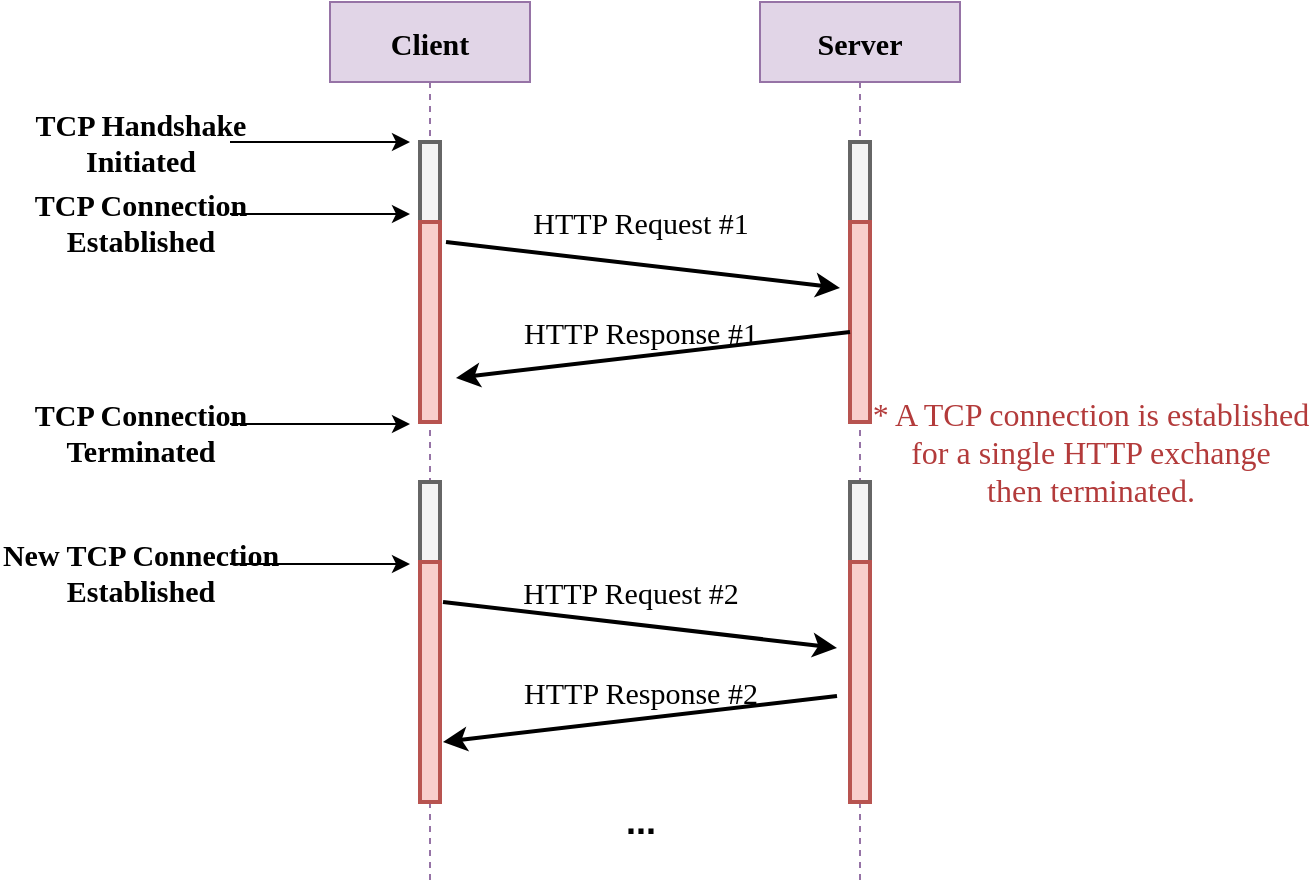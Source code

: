 <mxfile version="20.2.0" type="device"><diagram id="kgpKYQtTHZ0yAKxKKP6v" name="Page-1"><mxGraphModel dx="1247" dy="690" grid="1" gridSize="10" guides="1" tooltips="1" connect="1" arrows="1" fold="1" page="1" pageScale="1" pageWidth="850" pageHeight="1100" math="0" shadow="0"><root><mxCell id="0"/><mxCell id="1" parent="0"/><mxCell id="3nuBFxr9cyL0pnOWT2aG-1" value="Client" style="shape=umlLifeline;perimeter=lifelinePerimeter;container=1;collapsible=0;recursiveResize=0;rounded=0;shadow=0;strokeWidth=1;fillColor=#e1d5e7;strokeColor=#9673a6;fontStyle=1;fontFamily=Ubuntu Condensed;fontSource=https%3A%2F%2Ffonts.googleapis.com%2Fcss%3Ffamily%3DUbuntu%2BCondensed;fontSize=15;" parent="1" vertex="1"><mxGeometry x="210" y="180" width="100" height="440" as="geometry"/></mxCell><mxCell id="3nuBFxr9cyL0pnOWT2aG-2" value="" style="points=[];perimeter=orthogonalPerimeter;rounded=0;shadow=0;strokeWidth=2;fillColor=#f5f5f5;strokeColor=#666666;fontColor=#333333;fontFamily=Ubuntu Condensed;fontSource=https%3A%2F%2Ffonts.googleapis.com%2Fcss%3Ffamily%3DUbuntu%2BCondensed;fontSize=15;" parent="3nuBFxr9cyL0pnOWT2aG-1" vertex="1"><mxGeometry x="45" y="70" width="10" height="140" as="geometry"/></mxCell><mxCell id="Wj-A9d42RCxFX4x_4i0x-10" value="" style="points=[];perimeter=orthogonalPerimeter;rounded=0;shadow=0;strokeWidth=2;fillColor=#f8cecc;strokeColor=#b85450;fontFamily=Ubuntu Condensed;fontSource=https%3A%2F%2Ffonts.googleapis.com%2Fcss%3Ffamily%3DUbuntu%2BCondensed;fontSize=15;" parent="3nuBFxr9cyL0pnOWT2aG-1" vertex="1"><mxGeometry x="45" y="110" width="10" height="100" as="geometry"/></mxCell><mxCell id="Wj-A9d42RCxFX4x_4i0x-28" value="" style="endArrow=classic;html=1;rounded=0;fontSize=15;strokeWidth=1;fontFamily=Ubuntu Condensed;fontSource=https%3A%2F%2Ffonts.googleapis.com%2Fcss%3Ffamily%3DUbuntu%2BCondensed;" parent="3nuBFxr9cyL0pnOWT2aG-1" edge="1"><mxGeometry width="50" height="50" relative="1" as="geometry"><mxPoint x="-50" y="70" as="sourcePoint"/><mxPoint x="40" y="70" as="targetPoint"/></mxGeometry></mxCell><mxCell id="PWfLRqorOfpmCW9MzMby-7" value="" style="points=[];perimeter=orthogonalPerimeter;rounded=0;shadow=0;strokeWidth=2;fillColor=#f5f5f5;fontColor=#333333;strokeColor=#666666;fontFamily=Ubuntu Condensed;fontSource=https%3A%2F%2Ffonts.googleapis.com%2Fcss%3Ffamily%3DUbuntu%2BCondensed;fontSize=15;" vertex="1" parent="3nuBFxr9cyL0pnOWT2aG-1"><mxGeometry x="45" y="240" width="10" height="40" as="geometry"/></mxCell><mxCell id="PWfLRqorOfpmCW9MzMby-8" value="" style="points=[];perimeter=orthogonalPerimeter;rounded=0;shadow=0;strokeWidth=2;fillColor=#f8cecc;strokeColor=#b85450;fontFamily=Ubuntu Condensed;fontSource=https%3A%2F%2Ffonts.googleapis.com%2Fcss%3Ffamily%3DUbuntu%2BCondensed;fontSize=15;" vertex="1" parent="3nuBFxr9cyL0pnOWT2aG-1"><mxGeometry x="45" y="280" width="10" height="120" as="geometry"/></mxCell><mxCell id="3nuBFxr9cyL0pnOWT2aG-5" value="Server" style="shape=umlLifeline;perimeter=lifelinePerimeter;container=1;collapsible=0;recursiveResize=0;rounded=0;shadow=0;strokeWidth=1;fillColor=#e1d5e7;strokeColor=#9673a6;fontStyle=1;fontFamily=Ubuntu Condensed;fontSource=https%3A%2F%2Ffonts.googleapis.com%2Fcss%3Ffamily%3DUbuntu%2BCondensed;fontSize=15;" parent="1" vertex="1"><mxGeometry x="425" y="180" width="100" height="440" as="geometry"/></mxCell><mxCell id="3nuBFxr9cyL0pnOWT2aG-6" value="" style="points=[];perimeter=orthogonalPerimeter;rounded=0;shadow=0;strokeWidth=2;fillColor=#f5f5f5;fontColor=#333333;strokeColor=#666666;fontFamily=Ubuntu Condensed;fontSource=https%3A%2F%2Ffonts.googleapis.com%2Fcss%3Ffamily%3DUbuntu%2BCondensed;fontSize=15;" parent="3nuBFxr9cyL0pnOWT2aG-5" vertex="1"><mxGeometry x="45" y="70" width="10" height="140" as="geometry"/></mxCell><mxCell id="Wj-A9d42RCxFX4x_4i0x-29" value="" style="points=[];perimeter=orthogonalPerimeter;rounded=0;shadow=0;strokeWidth=2;fillColor=#f8cecc;strokeColor=#b85450;fontFamily=Ubuntu Condensed;fontSource=https%3A%2F%2Ffonts.googleapis.com%2Fcss%3Ffamily%3DUbuntu%2BCondensed;fontSize=15;" parent="3nuBFxr9cyL0pnOWT2aG-5" vertex="1"><mxGeometry x="45" y="110" width="10" height="100" as="geometry"/></mxCell><mxCell id="PWfLRqorOfpmCW9MzMby-9" value="" style="points=[];perimeter=orthogonalPerimeter;rounded=0;shadow=0;strokeWidth=2;fillColor=#f5f5f5;fontColor=#333333;strokeColor=#666666;fontFamily=Ubuntu Condensed;fontSource=https%3A%2F%2Ffonts.googleapis.com%2Fcss%3Ffamily%3DUbuntu%2BCondensed;fontSize=15;" vertex="1" parent="3nuBFxr9cyL0pnOWT2aG-5"><mxGeometry x="45" y="240" width="10" height="40" as="geometry"/></mxCell><mxCell id="PWfLRqorOfpmCW9MzMby-10" value="" style="points=[];perimeter=orthogonalPerimeter;rounded=0;shadow=0;strokeWidth=2;fillColor=#f8cecc;strokeColor=#b85450;fontFamily=Ubuntu Condensed;fontSource=https%3A%2F%2Ffonts.googleapis.com%2Fcss%3Ffamily%3DUbuntu%2BCondensed;fontSize=15;" vertex="1" parent="3nuBFxr9cyL0pnOWT2aG-5"><mxGeometry x="45" y="280" width="10" height="120" as="geometry"/></mxCell><mxCell id="Wj-A9d42RCxFX4x_4i0x-3" value="" style="endArrow=classic;html=1;rounded=0;exitX=1.3;exitY=0.065;exitDx=0;exitDy=0;exitPerimeter=0;entryX=-0.5;entryY=0.139;entryDx=0;entryDy=0;entryPerimeter=0;strokeWidth=2;fontFamily=Ubuntu Condensed;fontSource=https%3A%2F%2Ffonts.googleapis.com%2Fcss%3Ffamily%3DUbuntu%2BCondensed;fontSize=15;" parent="1" edge="1"><mxGeometry width="50" height="50" relative="1" as="geometry"><mxPoint x="266.5" y="480" as="sourcePoint"/><mxPoint x="463.5" y="502.94" as="targetPoint"/></mxGeometry></mxCell><mxCell id="Wj-A9d42RCxFX4x_4i0x-2" value="" style="endArrow=classic;html=1;rounded=0;exitX=1.3;exitY=0.065;exitDx=0;exitDy=0;exitPerimeter=0;entryX=-0.5;entryY=0.139;entryDx=0;entryDy=0;entryPerimeter=0;strokeWidth=2;fontFamily=Ubuntu Condensed;fontSource=https%3A%2F%2Ffonts.googleapis.com%2Fcss%3Ffamily%3DUbuntu%2BCondensed;fontSize=15;" parent="1" edge="1"><mxGeometry width="50" height="50" relative="1" as="geometry"><mxPoint x="268" y="300" as="sourcePoint"/><mxPoint x="465" y="322.94" as="targetPoint"/></mxGeometry></mxCell><mxCell id="Wj-A9d42RCxFX4x_4i0x-11" value="" style="endArrow=classic;html=1;rounded=0;exitX=1.3;exitY=0.065;exitDx=0;exitDy=0;exitPerimeter=0;entryX=-0.5;entryY=0.139;entryDx=0;entryDy=0;entryPerimeter=0;strokeWidth=2;fontFamily=Ubuntu Condensed;fontSource=https%3A%2F%2Ffonts.googleapis.com%2Fcss%3Ffamily%3DUbuntu%2BCondensed;fontSize=15;" parent="1" edge="1"><mxGeometry width="50" height="50" relative="1" as="geometry"><mxPoint x="463.5" y="527.0" as="sourcePoint"/><mxPoint x="266.5" y="549.94" as="targetPoint"/></mxGeometry></mxCell><mxCell id="Wj-A9d42RCxFX4x_4i0x-12" value="" style="endArrow=classic;html=1;rounded=0;exitX=1.3;exitY=0.065;exitDx=0;exitDy=0;exitPerimeter=0;entryX=-0.5;entryY=0.139;entryDx=0;entryDy=0;entryPerimeter=0;strokeWidth=2;fontFamily=Ubuntu Condensed;fontSource=https%3A%2F%2Ffonts.googleapis.com%2Fcss%3Ffamily%3DUbuntu%2BCondensed;fontSize=15;" parent="1" edge="1"><mxGeometry width="50" height="50" relative="1" as="geometry"><mxPoint x="470" y="345" as="sourcePoint"/><mxPoint x="273" y="367.94" as="targetPoint"/></mxGeometry></mxCell><mxCell id="Wj-A9d42RCxFX4x_4i0x-14" value="HTTP Request #1" style="text;html=1;align=center;verticalAlign=middle;resizable=0;points=[];autosize=1;strokeColor=none;fillColor=none;fontFamily=Ubuntu Condensed;fontSource=https%3A%2F%2Ffonts.googleapis.com%2Fcss%3Ffamily%3DUbuntu%2BCondensed;fontSize=15;" parent="1" vertex="1"><mxGeometry x="305" y="275" width="120" height="30" as="geometry"/></mxCell><mxCell id="Wj-A9d42RCxFX4x_4i0x-17" value="HTTP Response #1" style="text;html=1;align=center;verticalAlign=middle;resizable=0;points=[];autosize=1;strokeColor=none;fillColor=none;fontFamily=Ubuntu Condensed;fontSource=https%3A%2F%2Ffonts.googleapis.com%2Fcss%3Ffamily%3DUbuntu%2BCondensed;fontSize=15;" parent="1" vertex="1"><mxGeometry x="300" y="330" width="130" height="30" as="geometry"/></mxCell><mxCell id="Wj-A9d42RCxFX4x_4i0x-21" value="TCP Handshake&lt;br style=&quot;font-size: 15px;&quot;&gt;Initiated" style="text;html=1;align=center;verticalAlign=middle;resizable=0;points=[];autosize=1;strokeColor=none;fillColor=none;fontStyle=1;fontFamily=Ubuntu Condensed;fontSource=https%3A%2F%2Ffonts.googleapis.com%2Fcss%3Ffamily%3DUbuntu%2BCondensed;fontSize=15;" parent="1" vertex="1"><mxGeometry x="60" y="225" width="110" height="50" as="geometry"/></mxCell><mxCell id="Wj-A9d42RCxFX4x_4i0x-22" value="TCP Connection&lt;br style=&quot;font-size: 15px;&quot;&gt;Established" style="text;html=1;align=center;verticalAlign=middle;resizable=0;points=[];autosize=1;strokeColor=none;fillColor=none;fontStyle=1;fontFamily=Ubuntu Condensed;fontSource=https%3A%2F%2Ffonts.googleapis.com%2Fcss%3Ffamily%3DUbuntu%2BCondensed;fontSize=15;" parent="1" vertex="1"><mxGeometry x="60" y="265" width="110" height="50" as="geometry"/></mxCell><mxCell id="Wj-A9d42RCxFX4x_4i0x-27" value="" style="endArrow=classic;html=1;rounded=0;fontSize=15;strokeWidth=1;fontFamily=Ubuntu Condensed;fontSource=https%3A%2F%2Ffonts.googleapis.com%2Fcss%3Ffamily%3DUbuntu%2BCondensed;" parent="1" edge="1"><mxGeometry width="50" height="50" relative="1" as="geometry"><mxPoint x="160" y="286" as="sourcePoint"/><mxPoint x="250" y="286" as="targetPoint"/></mxGeometry></mxCell><mxCell id="z7GBLJpVqkQ1SR8lPTER-1" value="* A TCP connection is established&lt;br&gt;for a single HTTP exchange&lt;br&gt;then terminated." style="text;html=1;align=center;verticalAlign=middle;resizable=0;points=[];autosize=1;strokeColor=none;fillColor=none;fontSize=16;fontFamily=Ubuntu Condensed;fontColor=#B33B3B;" parent="1" vertex="1"><mxGeometry x="480" y="370" width="220" height="70" as="geometry"/></mxCell><mxCell id="PWfLRqorOfpmCW9MzMby-4" value="HTTP Request #2" style="text;html=1;align=center;verticalAlign=middle;resizable=0;points=[];autosize=1;strokeColor=none;fillColor=none;fontFamily=Ubuntu Condensed;fontSource=https%3A%2F%2Ffonts.googleapis.com%2Fcss%3Ffamily%3DUbuntu%2BCondensed;fontSize=15;" vertex="1" parent="1"><mxGeometry x="300" y="460" width="120" height="30" as="geometry"/></mxCell><mxCell id="PWfLRqorOfpmCW9MzMby-5" value="HTTP Response #2" style="text;html=1;align=center;verticalAlign=middle;resizable=0;points=[];autosize=1;strokeColor=none;fillColor=none;fontFamily=Ubuntu Condensed;fontSource=https%3A%2F%2Ffonts.googleapis.com%2Fcss%3Ffamily%3DUbuntu%2BCondensed;fontSize=15;" vertex="1" parent="1"><mxGeometry x="300" y="510" width="130" height="30" as="geometry"/></mxCell><mxCell id="PWfLRqorOfpmCW9MzMby-11" value="TCP Connection&lt;br style=&quot;font-size: 15px;&quot;&gt;Terminated" style="text;html=1;align=center;verticalAlign=middle;resizable=0;points=[];autosize=1;strokeColor=none;fillColor=none;fontStyle=1;fontFamily=Ubuntu Condensed;fontSource=https%3A%2F%2Ffonts.googleapis.com%2Fcss%3Ffamily%3DUbuntu%2BCondensed;fontSize=15;" vertex="1" parent="1"><mxGeometry x="60" y="370" width="110" height="50" as="geometry"/></mxCell><mxCell id="PWfLRqorOfpmCW9MzMby-12" value="" style="endArrow=classic;html=1;rounded=0;fontSize=15;strokeWidth=1;fontFamily=Ubuntu Condensed;fontSource=https%3A%2F%2Ffonts.googleapis.com%2Fcss%3Ffamily%3DUbuntu%2BCondensed;" edge="1" parent="1"><mxGeometry width="50" height="50" relative="1" as="geometry"><mxPoint x="160" y="391" as="sourcePoint"/><mxPoint x="250" y="391" as="targetPoint"/></mxGeometry></mxCell><mxCell id="PWfLRqorOfpmCW9MzMby-13" value="New TCP Connection&lt;br style=&quot;font-size: 15px;&quot;&gt;Established" style="text;html=1;align=center;verticalAlign=middle;resizable=0;points=[];autosize=1;strokeColor=none;fillColor=none;fontStyle=1;fontFamily=Ubuntu Condensed;fontSource=https%3A%2F%2Ffonts.googleapis.com%2Fcss%3Ffamily%3DUbuntu%2BCondensed;fontSize=15;" vertex="1" parent="1"><mxGeometry x="45" y="440" width="140" height="50" as="geometry"/></mxCell><mxCell id="PWfLRqorOfpmCW9MzMby-14" value="" style="endArrow=classic;html=1;rounded=0;fontSize=15;strokeWidth=1;fontFamily=Ubuntu Condensed;fontSource=https%3A%2F%2Ffonts.googleapis.com%2Fcss%3Ffamily%3DUbuntu%2BCondensed;" edge="1" parent="1"><mxGeometry width="50" height="50" relative="1" as="geometry"><mxPoint x="160" y="461" as="sourcePoint"/><mxPoint x="250" y="461" as="targetPoint"/></mxGeometry></mxCell><mxCell id="PWfLRqorOfpmCW9MzMby-15" value="&lt;b&gt;&lt;font style=&quot;font-size: 18px;&quot;&gt;...&lt;/font&gt;&lt;/b&gt;" style="text;html=1;align=center;verticalAlign=middle;resizable=0;points=[];autosize=1;strokeColor=none;fillColor=none;" vertex="1" parent="1"><mxGeometry x="345" y="570" width="40" height="40" as="geometry"/></mxCell></root></mxGraphModel></diagram></mxfile>